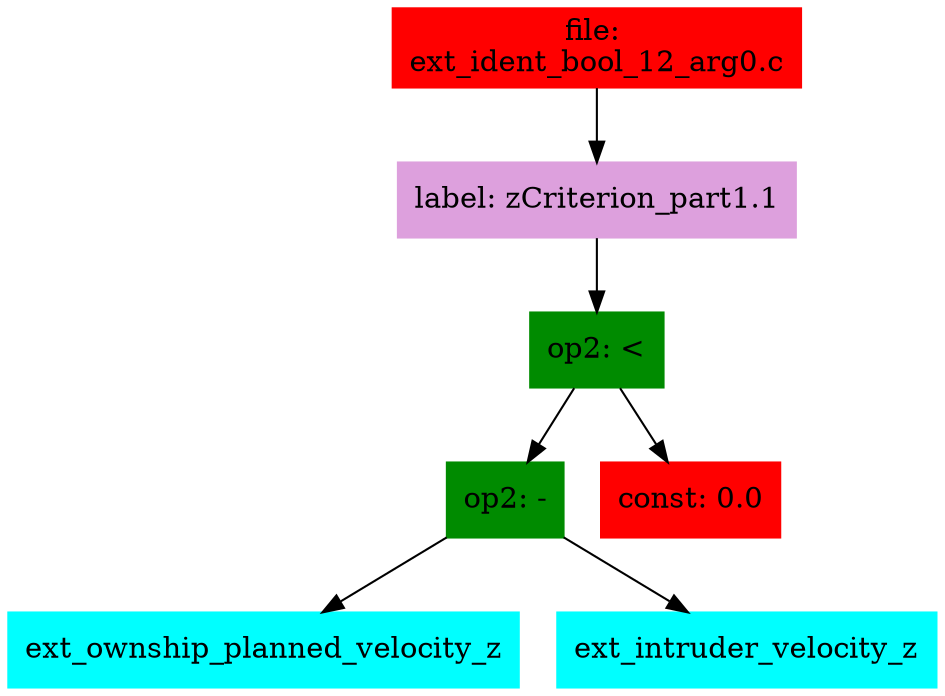 digraph G {
node [shape=box]

0 [label="file: 
ext_ident_bool_12_arg0.c",color=red, style=filled]
1 [label="label: zCriterion_part1.1",color=plum, style=filled]
0 -> 1
2 [label="op2: <",color=green4, style=filled]
1 -> 2
3 [label="op2: -",color=green4, style=filled]
2 -> 3
4 [label="ext_ownship_planned_velocity_z",color=cyan1, style=filled]
3 -> 4
5 [label="ext_intruder_velocity_z",color=cyan1, style=filled]
3 -> 5
6 [label="const: 0.0",color=red1, style=filled]
2 -> 6


}

